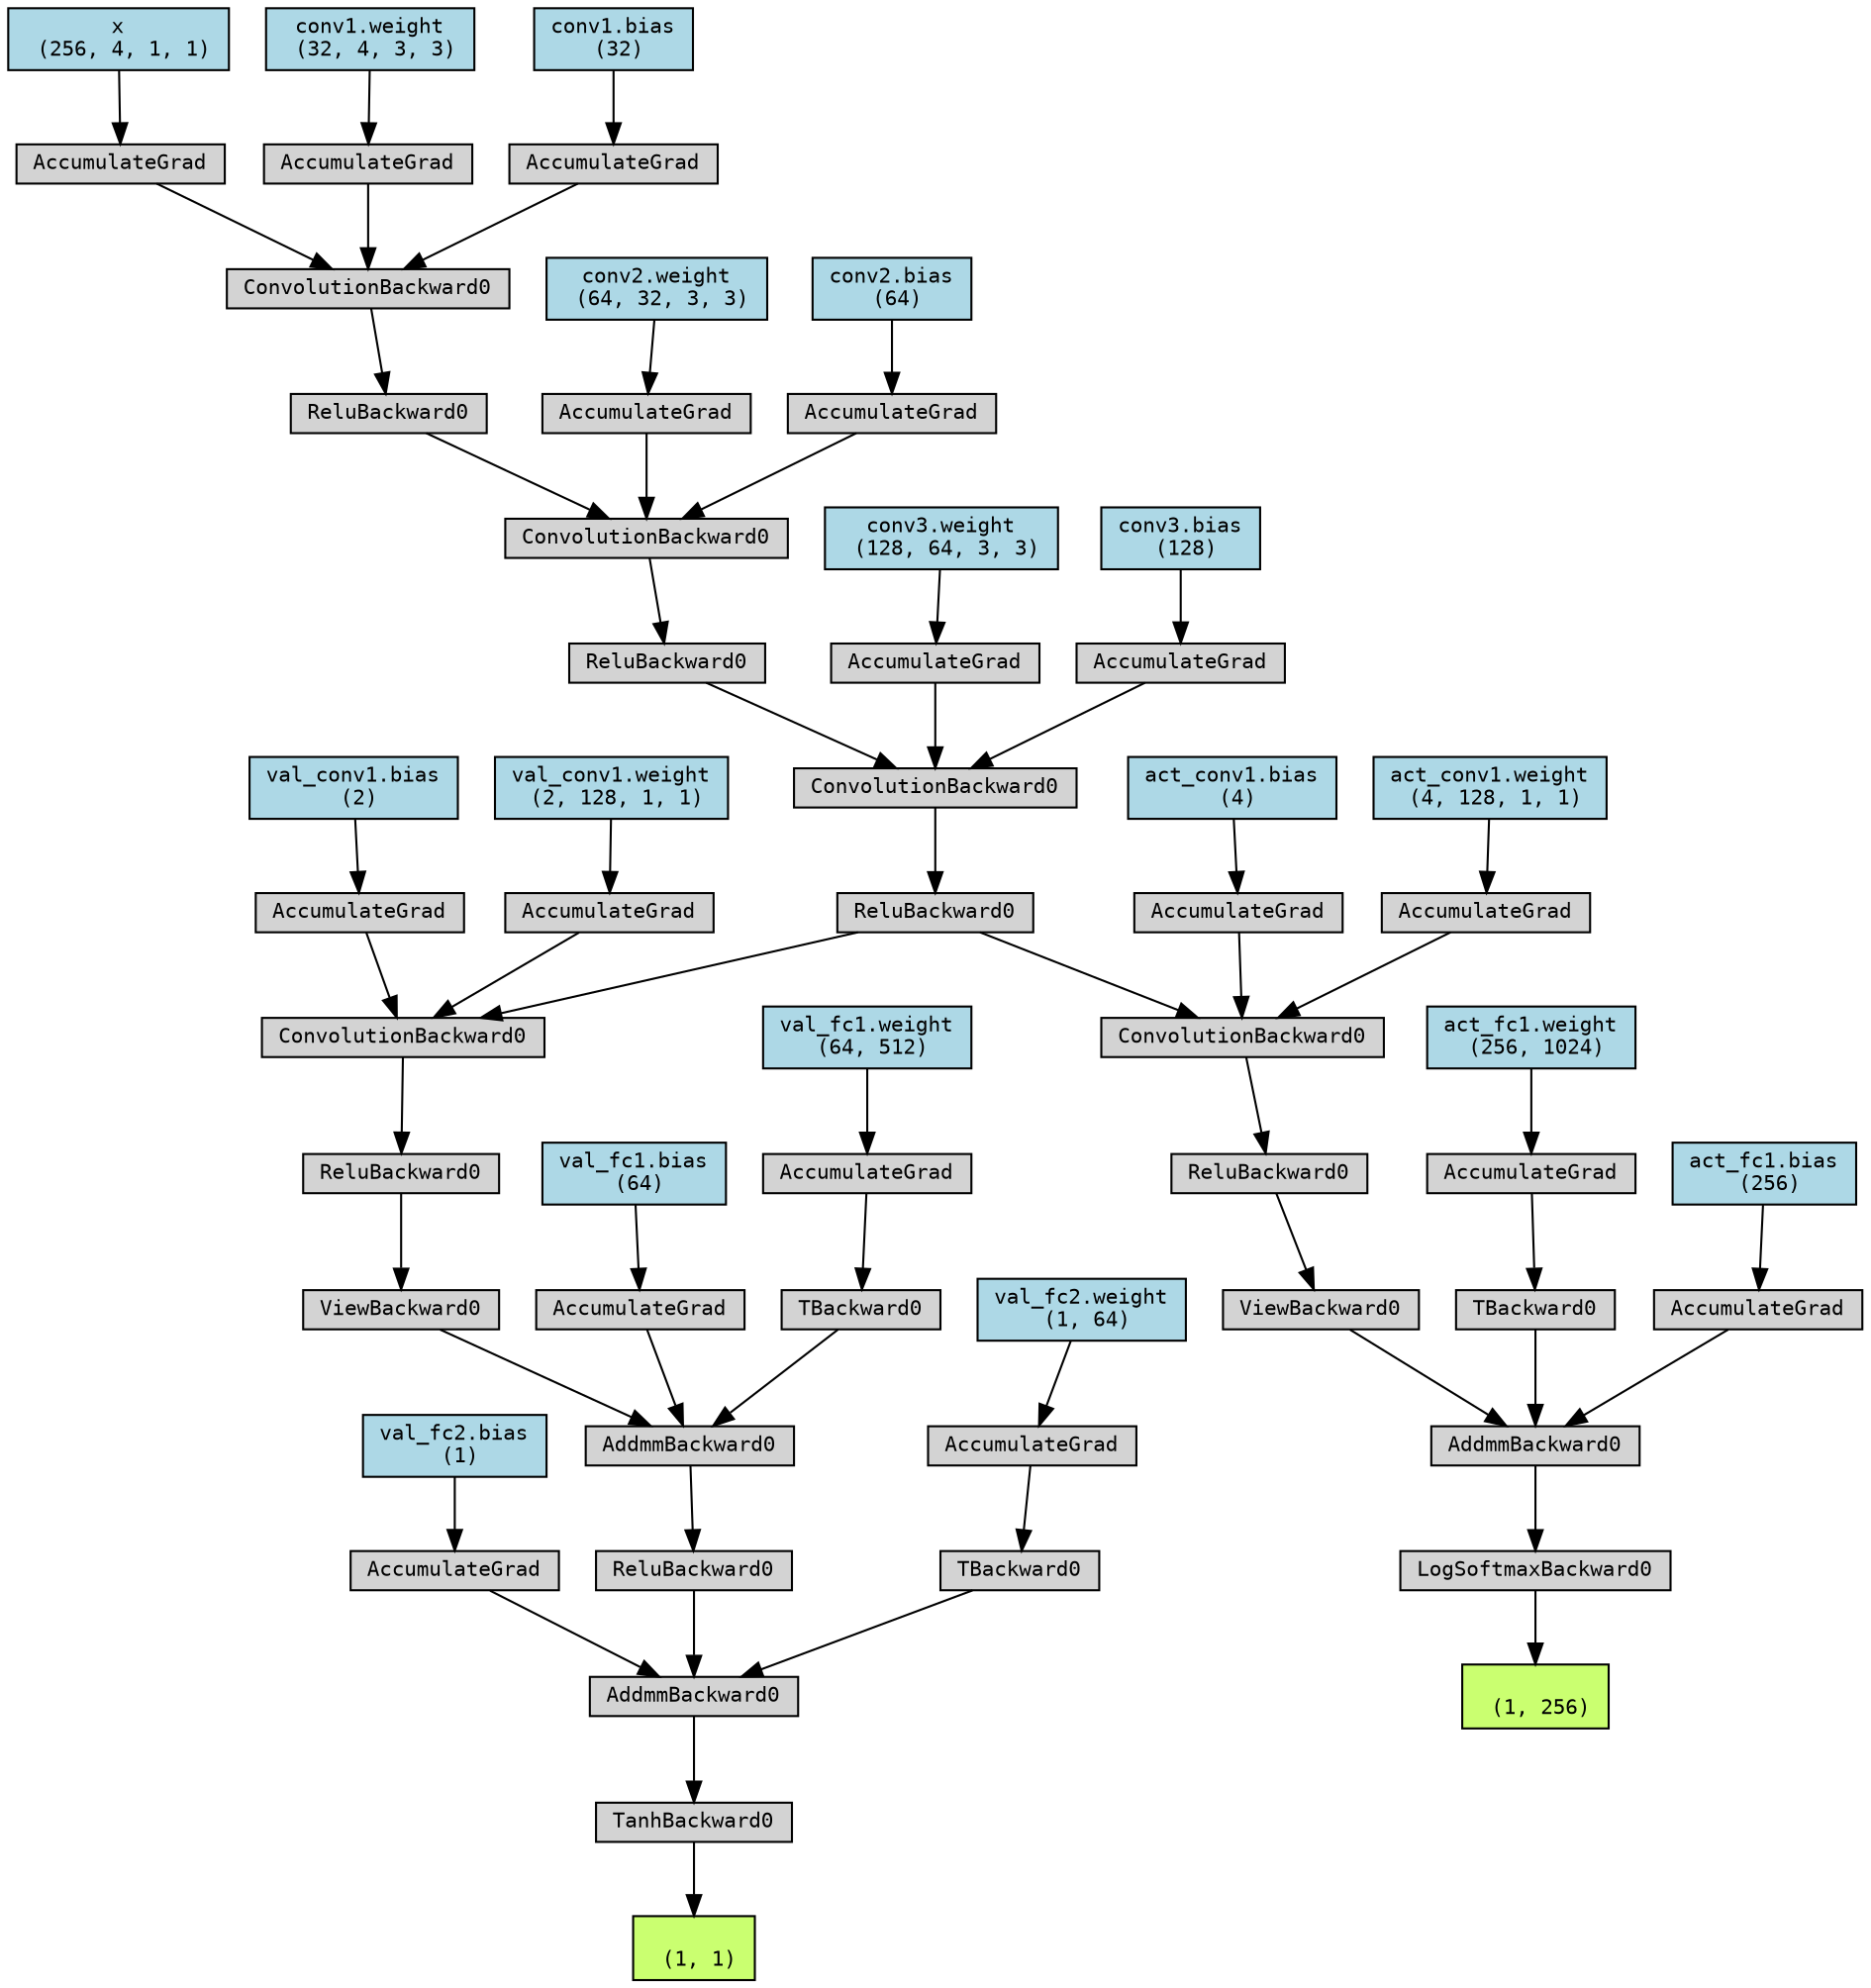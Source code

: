 digraph {
	graph [size="16.95,16.95"]
	node [align=left fontname=monospace fontsize=10 height=0.2 ranksep=0.1 shape=box style=filled]
	2585547532064 [label="
 (1, 256)" fillcolor=darkolivegreen1]
	2585547510496 [label=LogSoftmaxBackward0]
	2585547510592 -> 2585547510496
	2585547510592 [label=AddmmBackward0]
	2585547510208 -> 2585547510592
	2585547530864 [label="act_fc1.bias
 (256)" fillcolor=lightblue]
	2585547530864 -> 2585547510208
	2585547510208 [label=AccumulateGrad]
	2585547510400 -> 2585547510592
	2585547510400 [label=ViewBackward0]
	2585547510640 -> 2585547510400
	2585547510640 [label=ReluBackward0]
	2585547510832 -> 2585547510640
	2585547510832 [label=ConvolutionBackward0]
	2585547510928 -> 2585547510832
	2585547510928 [label=ReluBackward0]
	2585547511120 -> 2585547510928
	2585547511120 [label=ConvolutionBackward0]
	2585547511216 -> 2585547511120
	2585547511216 [label=ReluBackward0]
	2585547511456 -> 2585547511216
	2585547511456 [label=ConvolutionBackward0]
	2585547511552 -> 2585547511456
	2585547511552 [label=ReluBackward0]
	2585547511744 -> 2585547511552
	2585547511744 [label=ConvolutionBackward0]
	2585547511840 -> 2585547511744
	2585547530944 [label="x
 (256, 4, 1, 1)" fillcolor=lightblue]
	2585547530944 -> 2585547511840
	2585547511840 [label=AccumulateGrad]
	2585547511792 -> 2585547511744
	2585547497040 [label="conv1.weight
 (32, 4, 3, 3)" fillcolor=lightblue]
	2585547497040 -> 2585547511792
	2585547511792 [label=AccumulateGrad]
	2585547511648 -> 2585547511744
	2585547497120 [label="conv1.bias
 (32)" fillcolor=lightblue]
	2585547497120 -> 2585547511648
	2585547511648 [label=AccumulateGrad]
	2585547511504 -> 2585547511456
	2585547497280 [label="conv2.weight
 (64, 32, 3, 3)" fillcolor=lightblue]
	2585547497280 -> 2585547511504
	2585547511504 [label=AccumulateGrad]
	2585547511360 -> 2585547511456
	2585547497360 [label="conv2.bias
 (64)" fillcolor=lightblue]
	2585547497360 -> 2585547511360
	2585547511360 [label=AccumulateGrad]
	2585547511168 -> 2585547511120
	2585547530384 [label="conv3.weight
 (128, 64, 3, 3)" fillcolor=lightblue]
	2585547530384 -> 2585547511168
	2585547511168 [label=AccumulateGrad]
	2585547511024 -> 2585547511120
	2585547530464 [label="conv3.bias
 (128)" fillcolor=lightblue]
	2585547530464 -> 2585547511024
	2585547511024 [label=AccumulateGrad]
	2585547510880 -> 2585547510832
	2585547530624 [label="act_conv1.weight
 (4, 128, 1, 1)" fillcolor=lightblue]
	2585547530624 -> 2585547510880
	2585547510880 [label=AccumulateGrad]
	2585547510736 -> 2585547510832
	2585547530704 [label="act_conv1.bias
 (4)" fillcolor=lightblue]
	2585547530704 -> 2585547510736
	2585547510736 [label=AccumulateGrad]
	2585547510448 -> 2585547510592
	2585547510448 [label=TBackward0]
	2585547510976 -> 2585547510448
	2585547530784 [label="act_fc1.weight
 (256, 1024)" fillcolor=lightblue]
	2585547530784 -> 2585547510976
	2585547510976 [label=AccumulateGrad]
	2585547510496 -> 2585547532064
	2585547532384 [label="
 (1, 1)" fillcolor=darkolivegreen1]
	2585547510544 [label=TanhBackward0]
	2585547511264 -> 2585547510544
	2585547511264 [label=AddmmBackward0]
	2585547510688 -> 2585547511264
	2585547531424 [label="val_fc2.bias
 (1)" fillcolor=lightblue]
	2585547531424 -> 2585547510688
	2585547510688 [label=AccumulateGrad]
	2585547511072 -> 2585547511264
	2585547511072 [label=ReluBackward0]
	2585547511600 -> 2585547511072
	2585547511600 [label=AddmmBackward0]
	2585547511984 -> 2585547511600
	2585547531264 [label="val_fc1.bias
 (64)" fillcolor=lightblue]
	2585547531264 -> 2585547511984
	2585547511984 [label=AccumulateGrad]
	2585547512032 -> 2585547511600
	2585547512032 [label=ViewBackward0]
	2585547512080 -> 2585547512032
	2585547512080 [label=ReluBackward0]
	2585547512224 -> 2585547512080
	2585547512224 [label=ConvolutionBackward0]
	2585547510928 -> 2585547512224
	2585547512320 -> 2585547512224
	2585547531024 [label="val_conv1.weight
 (2, 128, 1, 1)" fillcolor=lightblue]
	2585547531024 -> 2585547512320
	2585547512320 [label=AccumulateGrad]
	2585547512272 -> 2585547512224
	2585547531104 [label="val_conv1.bias
 (2)" fillcolor=lightblue]
	2585547531104 -> 2585547512272
	2585547512272 [label=AccumulateGrad]
	2585547511888 -> 2585547511600
	2585547511888 [label=TBackward0]
	2585547512128 -> 2585547511888
	2585547531184 [label="val_fc1.weight
 (64, 512)" fillcolor=lightblue]
	2585547531184 -> 2585547512128
	2585547512128 [label=AccumulateGrad]
	2585547510352 -> 2585547511264
	2585547510352 [label=TBackward0]
	2585547512176 -> 2585547510352
	2585547531344 [label="val_fc2.weight
 (1, 64)" fillcolor=lightblue]
	2585547531344 -> 2585547512176
	2585547512176 [label=AccumulateGrad]
	2585547510544 -> 2585547532384
}

